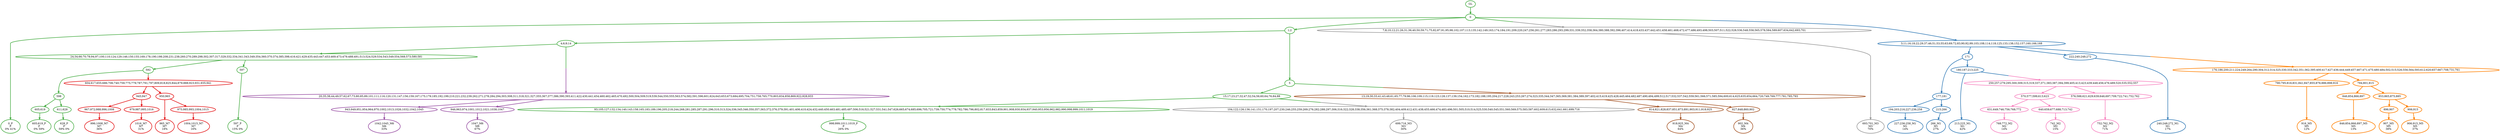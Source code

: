 digraph T {
	{
		rank=same
		69 [penwidth=3,colorscheme=set19,color=3,label="0_P\nP\n0% 41%"]
		62 [penwidth=3,colorscheme=set19,color=3,label="605;619_P\nP\n0% 59%"]
		60 [penwidth=3,colorscheme=set19,color=3,label="628_P\nP\n59% 0%"]
		58 [penwidth=3,colorscheme=set19,color=3,label="597_P\nP\n15% 0%"]
		54 [penwidth=3,colorscheme=set19,color=3,label="998;999;1011;1019_P\nP\n26% 0%"]
		50 [penwidth=3,colorscheme=set19,color=2,label="227;236;258_M1\nM1\n14%"]
		48 [penwidth=3,colorscheme=set19,color=2,label="266_M1\nM1\n27%"]
		46 [penwidth=3,colorscheme=set19,color=2,label="213;225_M1\nM1\n42%"]
		44 [penwidth=3,colorscheme=set19,color=2,label="240;248;272_M1\nM1\n17%"]
		41 [penwidth=3,colorscheme=set19,color=8,label="768;772_M2\nM2\n14%"]
		39 [penwidth=3,colorscheme=set19,color=8,label="742_M2\nM2\n15%"]
		37 [penwidth=3,colorscheme=set19,color=8,label="752;762_M2\nM2\n71%"]
		36 [penwidth=3,colorscheme=set19,color=9,label="699;716_M3\nM3\n30%"]
		35 [penwidth=3,colorscheme=set19,color=9,label="693;701_M3\nM3\n70%"]
		33 [penwidth=3,colorscheme=set19,color=7,label="918;925_M4\nM4\n64%"]
		31 [penwidth=3,colorscheme=set19,color=7,label="902_M4\nM4\n36%"]
		29 [penwidth=3,colorscheme=set19,color=5,label="916_M5\nM5\n12%"]
		26 [penwidth=3,colorscheme=set19,color=5,label="846;854;866;897_M5\nM5\n13%"]
		23 [penwidth=3,colorscheme=set19,color=5,label="907_M5\nM5\n38%"]
		21 [penwidth=3,colorscheme=set19,color=5,label="906;915_M5\nM5\n37%"]
		19 [penwidth=3,colorscheme=set19,color=4,label="1042;1045_M6\nM6\n33%"]
		17 [penwidth=3,colorscheme=set19,color=4,label="1047_M6\nM6\n67%"]
		14 [penwidth=3,colorscheme=set19,color=1,label="996;1008_M7\nM7\n36%"]
		12 [penwidth=3,colorscheme=set19,color=1,label="1016_M7\nM7\n31%"]
		10 [penwidth=3,colorscheme=set19,color=1,label="965_M7\nM7\n18%"]
		8 [penwidth=3,colorscheme=set19,color=1,label="1004;1015_M7\nM7\n16%"]
	}
	71 [penwidth=3,colorscheme=set19,color=3,label="GL"]
	70 [penwidth=3,colorscheme=set19,color=3,label="0"]
	68 [penwidth=3,colorscheme=set19,color=3,label="1;2"]
	67 [penwidth=3,colorscheme=set19,color=3,label="4;6;9;14"]
	66 [penwidth=3,colorscheme=set19,color=3,label="24;34;66;70;78;94;97;100;110;124;129;146;150;155;169;178;190;198;208;231;238;260;270;289;298;302;307;317;329;332;334;341;343;349;354;360;370;374;385;398;416;421;429;435;443;447;453;469;473;479;488;491;513;524;529;534;543;549;554;568;573;580;581"]
	65 [penwidth=3,colorscheme=set19,color=3,label="592"]
	64 [penwidth=3,colorscheme=set19,color=3,label="598"]
	63 [penwidth=3,colorscheme=set19,color=3,label="605;619"]
	61 [penwidth=3,colorscheme=set19,color=3,label="611;628"]
	59 [penwidth=3,colorscheme=set19,color=3,label="597"]
	57 [penwidth=3,colorscheme=set19,color=3,label="5"]
	56 [penwidth=3,colorscheme=set19,color=3,label="15;17;23;27;32;47;52;54;56;60;64;76;84;88"]
	55 [penwidth=3,colorscheme=set19,color=3,label="93;105;127;132;134;140;143;158;165;183;189;196;205;218;244;268;281;285;287;291;296;310;313;324;336;345;346;350;357;363;372;376;379;391;401;406;410;424;432;440;450;463;481;485;497;506;516;521;527;531;541;547;626;665;674;685;696;705;721;739;750;774;778;782;786;796;802;817;833;843;859;901;908;930;934;937;940;953;956;962;982;990;998;999;1011;1019"]
	53 [penwidth=3,colorscheme=set19,color=2,label="171"]
	52 [penwidth=3,colorscheme=set19,color=2,label="177;181"]
	51 [penwidth=3,colorscheme=set19,color=2,label="194;203;216;227;236;258"]
	49 [penwidth=3,colorscheme=set19,color=2,label="215;266"]
	47 [penwidth=3,colorscheme=set19,color=2,label="180;187;213;225"]
	45 [penwidth=3,colorscheme=set19,color=2,label="222;240;248;272"]
	43 [penwidth=3,colorscheme=set19,color=8,label="570;577;599;613;623"]
	42 [penwidth=3,colorscheme=set19,color=8,label="631;649;746;756;768;772"]
	40 [penwidth=3,colorscheme=set19,color=8,label="640;659;677;688;713;742"]
	38 [penwidth=3,colorscheme=set19,color=8,label="576;588;621;629;639;646;697;709;722;741;752;762"]
	34 [penwidth=3,colorscheme=set19,color=7,label="814;821;828;837;851;873;891;903;911;918;925"]
	32 [penwidth=3,colorscheme=set19,color=7,label="827;848;860;902"]
	30 [penwidth=3,colorscheme=set19,color=5,label="790;795;816;831;841;847;855;876;886;898;916"]
	28 [penwidth=3,colorscheme=set19,color=5,label="794;801;815"]
	27 [penwidth=3,colorscheme=set19,color=5,label="846;854;866;897"]
	25 [penwidth=3,colorscheme=set19,color=5,label="853;865;875;885"]
	24 [penwidth=3,colorscheme=set19,color=5,label="896;907"]
	22 [penwidth=3,colorscheme=set19,color=5,label="906;915"]
	20 [penwidth=3,colorscheme=set19,color=4,label="943;949;951;954;964;970;1002;1013;1026;1032;1042;1045"]
	18 [penwidth=3,colorscheme=set19,color=4,label="946;963;974;1001;1012;1021;1038;1047"]
	16 [penwidth=3,colorscheme=set19,color=1,label="945;947"]
	15 [penwidth=3,colorscheme=set19,color=1,label="967;972;988;996;1008"]
	13 [penwidth=3,colorscheme=set19,color=1,label="979;987;995;1016"]
	11 [penwidth=3,colorscheme=set19,color=1,label="950;965"]
	9 [penwidth=3,colorscheme=set19,color=1,label="975;985;993;1004;1015"]
	7 [penwidth=3,colorscheme=set19,color=5,label="176;186;200;211;224;249;264;290;304;312;314;325;330;333;342;351;362;395;400;417;427;436;444;449;457;467;471;475;480;484;502;515;526;556;564;593;612;620;657;667;708;731;761"]
	6 [penwidth=3,colorscheme=set19,color=8,label="250;257;279;295;300;309;315;319;337;371;383;387;394;399;405;413;423;439;448;456;476;489;520;535;552;557"]
	5 [penwidth=3,colorscheme=set19,color=1,label="604;617;655;686;706;740;759;775;779;787;791;797;809;818;825;844;879;888;923;931;935;941"]
	4 [penwidth=3,colorscheme=set19,color=4,label="20;35;38;44;49;57;62;67;73;80;85;89;101;111;116;120;131;147;156;159;167;175;179;185;192;199;210;221;232;239;262;271;278;284;294;303;308;311;318;321;327;355;367;377;386;390;393;411;422;430;441;454;460;462;465;470;492;500;504;509;519;539;544;550;555;563;574;582;591;596;601;624;643;653;673;684;695;704;751;758;765;770;803;834;858;869;922;928;933"]
	3 [penwidth=3,colorscheme=set19,color=7,label="13;19;30;33;41;43;48;61;65;77;79;96;106;109;115;119;123;128;137;139;154;162;173;182;188;195;204;217;228;243;253;267;274;323;335;344;347;365;369;381;384;389;397;402;415;419;425;428;445;464;482;487;490;494;499;512;517;532;537;542;559;561;566;571;585;594;600;614;625;635;654;664;720;749;769;777;781;785;793"]
	2 [penwidth=3,colorscheme=set19,color=9,label="7;8;10;12;21;26;31;36;40;50;59;71;75;82;87;91;95;98;102;107;113;135;142;149;163;174;184;191;209;220;247;256;261;277;283;286;293;299;331;339;352;358;364;380;388;392;396;407;414;418;433;437;442;451;458;461;468;472;477;486;493;498;503;507;511;522;528;536;548;558;565;578;584;589;607;634;642;693;701"]
	1 [penwidth=3,colorscheme=set19,color=9,label="104;122;126;136;141;151;170;197;207;230;246;255;259;269;276;282;288;297;306;316;322;328;338;356;361;368;375;378;382;404;409;412;431;438;455;466;474;483;496;501;505;510;514;525;530;540;545;551;560;569;575;583;587;602;609;615;632;641;661;699;716"]
	0 [penwidth=3,colorscheme=set19,color=2,label="3;11;16;18;22;29;37;46;51;53;55;63;69;72;83;90;92;99;103;108;114;118;125;133;138;152;157;160;166;168"]
	71 -> 70 [penwidth=3,colorscheme=set19,color=3]
	70 -> 69 [penwidth=3,colorscheme=set19,color=3]
	70 -> 68 [penwidth=3,colorscheme=set19,color=3]
	70 -> 2 [penwidth=3,colorscheme=set19,color="3;0.5:9"]
	70 -> 0 [penwidth=3,colorscheme=set19,color="3;0.5:2"]
	68 -> 57 [penwidth=3,colorscheme=set19,color=3]
	68 -> 67 [penwidth=3,colorscheme=set19,color=3]
	67 -> 66 [penwidth=3,colorscheme=set19,color=3]
	67 -> 4 [penwidth=3,colorscheme=set19,color="3;0.5:4"]
	66 -> 65 [penwidth=3,colorscheme=set19,color=3]
	66 -> 59 [penwidth=3,colorscheme=set19,color=3]
	65 -> 64 [penwidth=3,colorscheme=set19,color=3]
	65 -> 5 [penwidth=3,colorscheme=set19,color="3;0.5:1"]
	64 -> 63 [penwidth=3,colorscheme=set19,color=3]
	64 -> 61 [penwidth=3,colorscheme=set19,color=3]
	63 -> 62 [penwidth=3,colorscheme=set19,color=3]
	61 -> 60 [penwidth=3,colorscheme=set19,color=3]
	59 -> 58 [penwidth=3,colorscheme=set19,color=3]
	57 -> 56 [penwidth=3,colorscheme=set19,color=3]
	57 -> 3 [penwidth=3,colorscheme=set19,color="3;0.5:7"]
	56 -> 55 [penwidth=3,colorscheme=set19,color=3]
	56 -> 1 [penwidth=3,colorscheme=set19,color="3;0.5:9"]
	55 -> 54 [penwidth=3,colorscheme=set19,color=3]
	53 -> 52 [penwidth=3,colorscheme=set19,color=2]
	53 -> 47 [penwidth=3,colorscheme=set19,color=2]
	52 -> 49 [penwidth=3,colorscheme=set19,color=2]
	52 -> 51 [penwidth=3,colorscheme=set19,color=2]
	51 -> 50 [penwidth=3,colorscheme=set19,color=2]
	49 -> 48 [penwidth=3,colorscheme=set19,color=2]
	47 -> 46 [penwidth=3,colorscheme=set19,color=2]
	47 -> 6 [penwidth=3,colorscheme=set19,color="2;0.5:8"]
	45 -> 44 [penwidth=3,colorscheme=set19,color=2]
	43 -> 40 [penwidth=3,colorscheme=set19,color=8]
	43 -> 42 [penwidth=3,colorscheme=set19,color=8]
	42 -> 41 [penwidth=3,colorscheme=set19,color=8]
	40 -> 39 [penwidth=3,colorscheme=set19,color=8]
	38 -> 37 [penwidth=3,colorscheme=set19,color=8]
	34 -> 33 [penwidth=3,colorscheme=set19,color=7]
	32 -> 31 [penwidth=3,colorscheme=set19,color=7]
	30 -> 29 [penwidth=3,colorscheme=set19,color=5]
	28 -> 27 [penwidth=3,colorscheme=set19,color=5]
	28 -> 25 [penwidth=3,colorscheme=set19,color=5]
	27 -> 26 [penwidth=3,colorscheme=set19,color=5]
	25 -> 22 [penwidth=3,colorscheme=set19,color=5]
	25 -> 24 [penwidth=3,colorscheme=set19,color=5]
	24 -> 23 [penwidth=3,colorscheme=set19,color=5]
	22 -> 21 [penwidth=3,colorscheme=set19,color=5]
	20 -> 19 [penwidth=3,colorscheme=set19,color=4]
	18 -> 17 [penwidth=3,colorscheme=set19,color=4]
	16 -> 13 [penwidth=3,colorscheme=set19,color=1]
	16 -> 15 [penwidth=3,colorscheme=set19,color=1]
	15 -> 14 [penwidth=3,colorscheme=set19,color=1]
	13 -> 12 [penwidth=3,colorscheme=set19,color=1]
	11 -> 10 [penwidth=3,colorscheme=set19,color=1]
	11 -> 9 [penwidth=3,colorscheme=set19,color=1]
	9 -> 8 [penwidth=3,colorscheme=set19,color=1]
	7 -> 30 [penwidth=3,colorscheme=set19,color=5]
	7 -> 28 [penwidth=3,colorscheme=set19,color=5]
	6 -> 43 [penwidth=3,colorscheme=set19,color=8]
	6 -> 38 [penwidth=3,colorscheme=set19,color=8]
	5 -> 16 [penwidth=3,colorscheme=set19,color=1]
	5 -> 11 [penwidth=3,colorscheme=set19,color=1]
	4 -> 20 [penwidth=3,colorscheme=set19,color=4]
	4 -> 18 [penwidth=3,colorscheme=set19,color=4]
	3 -> 34 [penwidth=3,colorscheme=set19,color=7]
	3 -> 32 [penwidth=3,colorscheme=set19,color=7]
	2 -> 35 [penwidth=3,colorscheme=set19,color=9]
	1 -> 36 [penwidth=3,colorscheme=set19,color=9]
	0 -> 53 [penwidth=3,colorscheme=set19,color=2]
	0 -> 45 [penwidth=3,colorscheme=set19,color=2]
	0 -> 7 [penwidth=3,colorscheme=set19,color="2;0.5:5"]
}
